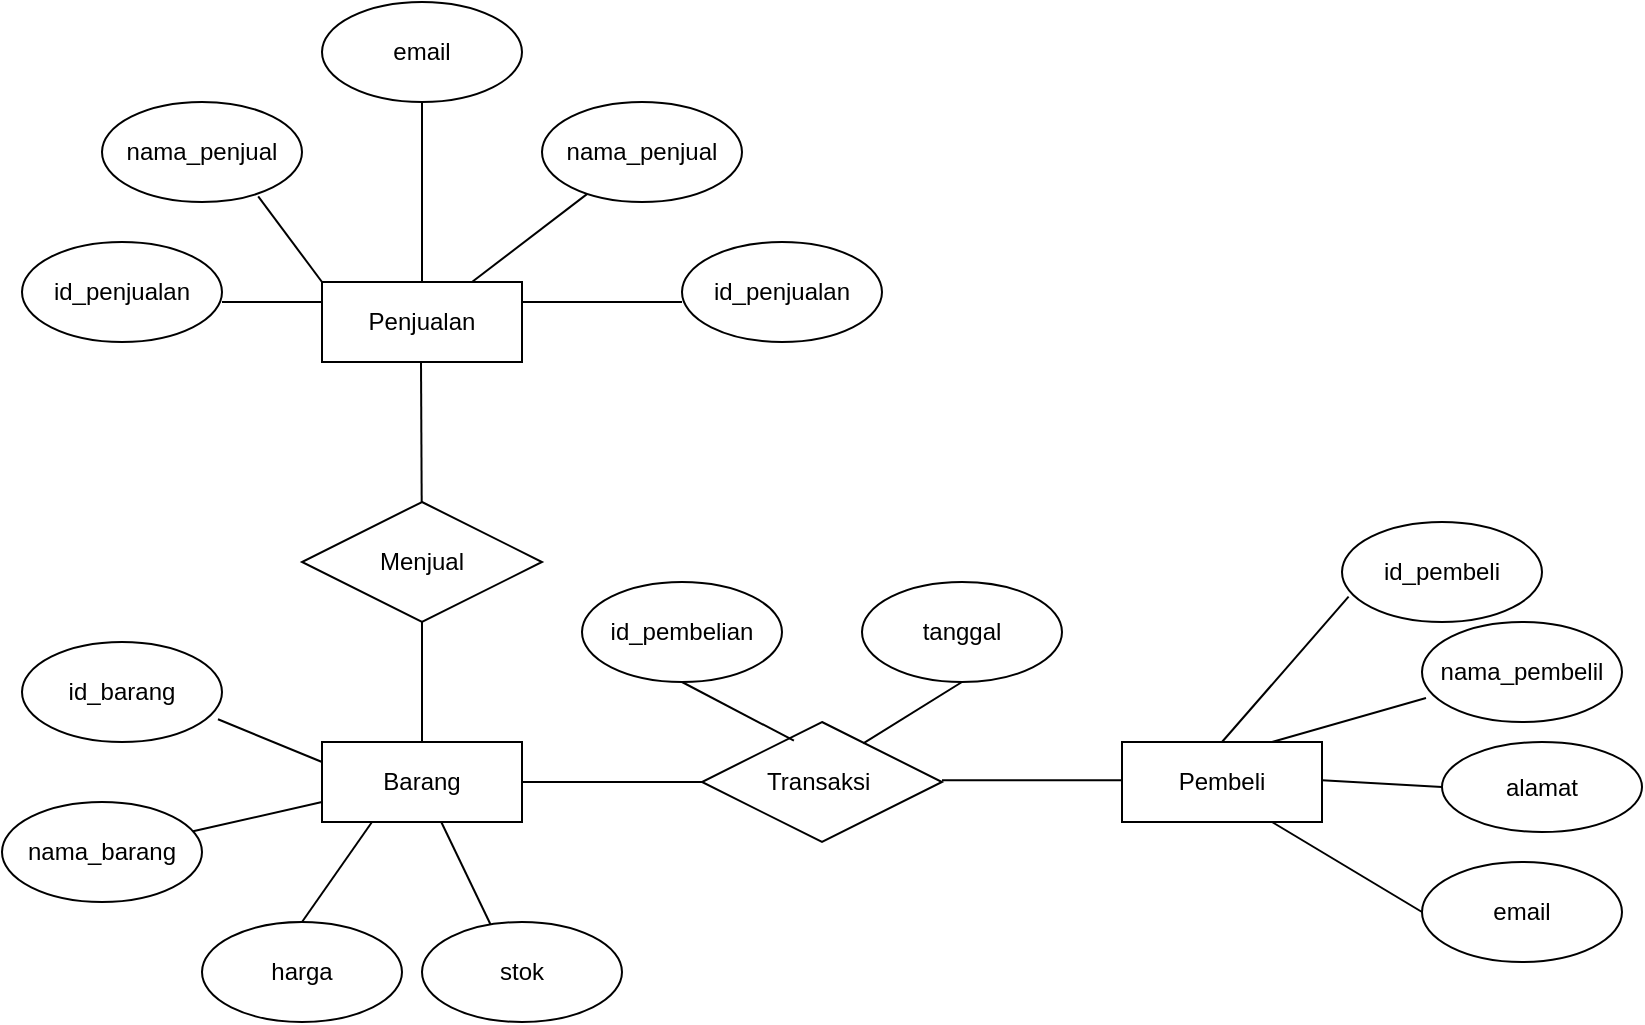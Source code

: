 <mxfile version="20.6.0" type="github">
  <diagram id="C4MIaizf-qjDwHlQ6Ev2" name="Halaman-1">
    <mxGraphModel dx="2187" dy="800" grid="1" gridSize="10" guides="1" tooltips="1" connect="1" arrows="1" fold="1" page="1" pageScale="1" pageWidth="1169" pageHeight="827" math="0" shadow="0">
      <root>
        <mxCell id="0" />
        <mxCell id="1" parent="0" />
        <mxCell id="rWf6ZJCEevyrpwsMUmKh-15" value="Penjualan" style="whiteSpace=wrap;html=1;align=center;" vertex="1" parent="1">
          <mxGeometry x="110" y="210" width="100" height="40" as="geometry" />
        </mxCell>
        <mxCell id="rWf6ZJCEevyrpwsMUmKh-16" value="" style="endArrow=none;html=1;rounded=0;entryX=0;entryY=0;entryDx=0;entryDy=0;exitX=0.781;exitY=0.944;exitDx=0;exitDy=0;exitPerimeter=0;" edge="1" parent="1" source="rWf6ZJCEevyrpwsMUmKh-18" target="rWf6ZJCEevyrpwsMUmKh-15">
          <mxGeometry relative="1" as="geometry">
            <mxPoint x="80" y="170" as="sourcePoint" />
            <mxPoint x="120" y="200" as="targetPoint" />
          </mxGeometry>
        </mxCell>
        <mxCell id="rWf6ZJCEevyrpwsMUmKh-17" value="id_penjualan" style="ellipse;whiteSpace=wrap;html=1;align=center;" vertex="1" parent="1">
          <mxGeometry x="-40" y="190" width="100" height="50" as="geometry" />
        </mxCell>
        <mxCell id="rWf6ZJCEevyrpwsMUmKh-18" value="nama_penjual" style="ellipse;whiteSpace=wrap;html=1;align=center;" vertex="1" parent="1">
          <mxGeometry y="120" width="100" height="50" as="geometry" />
        </mxCell>
        <mxCell id="rWf6ZJCEevyrpwsMUmKh-19" value="" style="endArrow=none;html=1;rounded=0;entryX=0;entryY=0.25;entryDx=0;entryDy=0;" edge="1" parent="1" target="rWf6ZJCEevyrpwsMUmKh-15">
          <mxGeometry relative="1" as="geometry">
            <mxPoint x="60" y="220" as="sourcePoint" />
            <mxPoint x="110" y="220" as="targetPoint" />
          </mxGeometry>
        </mxCell>
        <mxCell id="rWf6ZJCEevyrpwsMUmKh-20" value="" style="endArrow=none;html=1;rounded=0;" edge="1" parent="1" source="rWf6ZJCEevyrpwsMUmKh-21">
          <mxGeometry relative="1" as="geometry">
            <mxPoint x="158" y="120" as="sourcePoint" />
            <mxPoint x="160" y="210" as="targetPoint" />
          </mxGeometry>
        </mxCell>
        <mxCell id="rWf6ZJCEevyrpwsMUmKh-21" value="email" style="ellipse;whiteSpace=wrap;html=1;align=center;" vertex="1" parent="1">
          <mxGeometry x="110" y="70" width="100" height="50" as="geometry" />
        </mxCell>
        <mxCell id="rWf6ZJCEevyrpwsMUmKh-25" value="" style="endArrow=none;html=1;rounded=0;entryX=0.75;entryY=0;entryDx=0;entryDy=0;" edge="1" parent="1" source="rWf6ZJCEevyrpwsMUmKh-26" target="rWf6ZJCEevyrpwsMUmKh-15">
          <mxGeometry relative="1" as="geometry">
            <mxPoint x="260" y="160" as="sourcePoint" />
            <mxPoint x="170" y="220" as="targetPoint" />
          </mxGeometry>
        </mxCell>
        <mxCell id="rWf6ZJCEevyrpwsMUmKh-26" value="nama_penjual" style="ellipse;whiteSpace=wrap;html=1;align=center;" vertex="1" parent="1">
          <mxGeometry x="220" y="120" width="100" height="50" as="geometry" />
        </mxCell>
        <mxCell id="rWf6ZJCEevyrpwsMUmKh-28" value="" style="endArrow=none;html=1;rounded=0;entryX=1;entryY=0.25;entryDx=0;entryDy=0;" edge="1" parent="1" target="rWf6ZJCEevyrpwsMUmKh-15">
          <mxGeometry relative="1" as="geometry">
            <mxPoint x="290" y="220" as="sourcePoint" />
            <mxPoint x="240" y="220" as="targetPoint" />
            <Array as="points" />
          </mxGeometry>
        </mxCell>
        <mxCell id="rWf6ZJCEevyrpwsMUmKh-29" value="id_penjualan" style="ellipse;whiteSpace=wrap;html=1;align=center;" vertex="1" parent="1">
          <mxGeometry x="290" y="190" width="100" height="50" as="geometry" />
        </mxCell>
        <mxCell id="rWf6ZJCEevyrpwsMUmKh-31" value="" style="endArrow=none;html=1;rounded=0;" edge="1" parent="1" target="rWf6ZJCEevyrpwsMUmKh-32">
          <mxGeometry relative="1" as="geometry">
            <mxPoint x="159.5" y="250" as="sourcePoint" />
            <mxPoint x="160" y="320" as="targetPoint" />
          </mxGeometry>
        </mxCell>
        <mxCell id="rWf6ZJCEevyrpwsMUmKh-32" value="Menjual" style="shape=rhombus;perimeter=rhombusPerimeter;whiteSpace=wrap;html=1;align=center;" vertex="1" parent="1">
          <mxGeometry x="100" y="320" width="120" height="60" as="geometry" />
        </mxCell>
        <mxCell id="rWf6ZJCEevyrpwsMUmKh-34" value="Barang" style="whiteSpace=wrap;html=1;align=center;" vertex="1" parent="1">
          <mxGeometry x="110" y="440" width="100" height="40" as="geometry" />
        </mxCell>
        <mxCell id="rWf6ZJCEevyrpwsMUmKh-35" value="" style="endArrow=none;html=1;rounded=0;entryX=0.5;entryY=0;entryDx=0;entryDy=0;" edge="1" parent="1" target="rWf6ZJCEevyrpwsMUmKh-34">
          <mxGeometry relative="1" as="geometry">
            <mxPoint x="160" y="380" as="sourcePoint" />
            <mxPoint x="160" y="430" as="targetPoint" />
          </mxGeometry>
        </mxCell>
        <mxCell id="rWf6ZJCEevyrpwsMUmKh-45" value="" style="endArrow=none;html=1;rounded=0;entryX=0;entryY=0.25;entryDx=0;entryDy=0;exitX=0.98;exitY=0.773;exitDx=0;exitDy=0;exitPerimeter=0;" edge="1" parent="1" source="rWf6ZJCEevyrpwsMUmKh-46" target="rWf6ZJCEevyrpwsMUmKh-34">
          <mxGeometry relative="1" as="geometry">
            <mxPoint x="50" y="420" as="sourcePoint" />
            <mxPoint x="150" y="450" as="targetPoint" />
          </mxGeometry>
        </mxCell>
        <mxCell id="rWf6ZJCEevyrpwsMUmKh-46" value="id_barang" style="ellipse;whiteSpace=wrap;html=1;align=center;" vertex="1" parent="1">
          <mxGeometry x="-40" y="390" width="100" height="50" as="geometry" />
        </mxCell>
        <mxCell id="rWf6ZJCEevyrpwsMUmKh-47" value="nama_barang" style="ellipse;whiteSpace=wrap;html=1;align=center;" vertex="1" parent="1">
          <mxGeometry x="-50" y="470" width="100" height="50" as="geometry" />
        </mxCell>
        <mxCell id="rWf6ZJCEevyrpwsMUmKh-48" value="" style="endArrow=none;html=1;rounded=0;entryX=0;entryY=0.75;entryDx=0;entryDy=0;" edge="1" parent="1" source="rWf6ZJCEevyrpwsMUmKh-47" target="rWf6ZJCEevyrpwsMUmKh-34">
          <mxGeometry relative="1" as="geometry">
            <mxPoint x="68.0" y="438.65" as="sourcePoint" />
            <mxPoint x="120" y="460" as="targetPoint" />
          </mxGeometry>
        </mxCell>
        <mxCell id="rWf6ZJCEevyrpwsMUmKh-51" value="harga" style="ellipse;whiteSpace=wrap;html=1;align=center;" vertex="1" parent="1">
          <mxGeometry x="50" y="530" width="100" height="50" as="geometry" />
        </mxCell>
        <mxCell id="rWf6ZJCEevyrpwsMUmKh-52" value="" style="endArrow=none;html=1;rounded=0;entryX=0.25;entryY=1;entryDx=0;entryDy=0;exitX=0.5;exitY=0;exitDx=0;exitDy=0;" edge="1" parent="1" source="rWf6ZJCEevyrpwsMUmKh-51" target="rWf6ZJCEevyrpwsMUmKh-34">
          <mxGeometry relative="1" as="geometry">
            <mxPoint x="55.518" y="494.655" as="sourcePoint" />
            <mxPoint x="120" y="480" as="targetPoint" />
          </mxGeometry>
        </mxCell>
        <mxCell id="rWf6ZJCEevyrpwsMUmKh-53" value="" style="endArrow=none;html=1;rounded=0;exitX=0.353;exitY=0.067;exitDx=0;exitDy=0;exitPerimeter=0;" edge="1" parent="1" source="rWf6ZJCEevyrpwsMUmKh-54" target="rWf6ZJCEevyrpwsMUmKh-34">
          <mxGeometry relative="1" as="geometry">
            <mxPoint x="190" y="530" as="sourcePoint" />
            <mxPoint x="145" y="490" as="targetPoint" />
            <Array as="points" />
          </mxGeometry>
        </mxCell>
        <mxCell id="rWf6ZJCEevyrpwsMUmKh-54" value="stok" style="ellipse;whiteSpace=wrap;html=1;align=center;" vertex="1" parent="1">
          <mxGeometry x="160" y="530" width="100" height="50" as="geometry" />
        </mxCell>
        <mxCell id="rWf6ZJCEevyrpwsMUmKh-55" value="" style="endArrow=none;html=1;rounded=0;entryX=1;entryY=0.5;entryDx=0;entryDy=0;" edge="1" parent="1" target="rWf6ZJCEevyrpwsMUmKh-34">
          <mxGeometry relative="1" as="geometry">
            <mxPoint x="300" y="460" as="sourcePoint" />
            <mxPoint x="179.625" y="490" as="targetPoint" />
            <Array as="points" />
          </mxGeometry>
        </mxCell>
        <mxCell id="rWf6ZJCEevyrpwsMUmKh-56" value="Transaksi&amp;nbsp;" style="shape=rhombus;perimeter=rhombusPerimeter;whiteSpace=wrap;html=1;align=center;" vertex="1" parent="1">
          <mxGeometry x="300" y="430" width="120" height="60" as="geometry" />
        </mxCell>
        <mxCell id="rWf6ZJCEevyrpwsMUmKh-57" value="" style="endArrow=none;html=1;rounded=0;exitX=0.383;exitY=0.156;exitDx=0;exitDy=0;exitPerimeter=0;entryX=0.5;entryY=1;entryDx=0;entryDy=0;" edge="1" parent="1" source="rWf6ZJCEevyrpwsMUmKh-56" target="rWf6ZJCEevyrpwsMUmKh-58">
          <mxGeometry relative="1" as="geometry">
            <mxPoint x="340" y="430" as="sourcePoint" />
            <mxPoint x="310" y="400" as="targetPoint" />
            <Array as="points" />
          </mxGeometry>
        </mxCell>
        <mxCell id="rWf6ZJCEevyrpwsMUmKh-58" value="id_pembelian" style="ellipse;whiteSpace=wrap;html=1;align=center;" vertex="1" parent="1">
          <mxGeometry x="240" y="360" width="100" height="50" as="geometry" />
        </mxCell>
        <mxCell id="rWf6ZJCEevyrpwsMUmKh-59" value="" style="endArrow=none;html=1;rounded=0;exitX=0.672;exitY=0.178;exitDx=0;exitDy=0;exitPerimeter=0;entryX=0.5;entryY=1;entryDx=0;entryDy=0;" edge="1" parent="1" source="rWf6ZJCEevyrpwsMUmKh-56" target="rWf6ZJCEevyrpwsMUmKh-60">
          <mxGeometry relative="1" as="geometry">
            <mxPoint x="355.96" y="449.36" as="sourcePoint" />
            <mxPoint x="430" y="410" as="targetPoint" />
            <Array as="points" />
          </mxGeometry>
        </mxCell>
        <mxCell id="rWf6ZJCEevyrpwsMUmKh-60" value="tanggal" style="ellipse;whiteSpace=wrap;html=1;align=center;" vertex="1" parent="1">
          <mxGeometry x="380" y="360" width="100" height="50" as="geometry" />
        </mxCell>
        <mxCell id="rWf6ZJCEevyrpwsMUmKh-61" value="" style="endArrow=none;html=1;rounded=0;entryX=1;entryY=0.5;entryDx=0;entryDy=0;" edge="1" parent="1">
          <mxGeometry relative="1" as="geometry">
            <mxPoint x="510" y="459.17" as="sourcePoint" />
            <mxPoint x="420" y="459.17" as="targetPoint" />
            <Array as="points" />
          </mxGeometry>
        </mxCell>
        <mxCell id="rWf6ZJCEevyrpwsMUmKh-62" value="Pembeli" style="whiteSpace=wrap;html=1;align=center;" vertex="1" parent="1">
          <mxGeometry x="510" y="440" width="100" height="40" as="geometry" />
        </mxCell>
        <mxCell id="rWf6ZJCEevyrpwsMUmKh-63" value="" style="endArrow=none;html=1;rounded=0;entryX=1;entryY=0.5;entryDx=0;entryDy=0;exitX=0;exitY=0.5;exitDx=0;exitDy=0;" edge="1" parent="1" source="rWf6ZJCEevyrpwsMUmKh-64">
          <mxGeometry relative="1" as="geometry">
            <mxPoint x="680" y="459" as="sourcePoint" />
            <mxPoint x="610" y="459.17" as="targetPoint" />
            <Array as="points" />
          </mxGeometry>
        </mxCell>
        <mxCell id="rWf6ZJCEevyrpwsMUmKh-64" value="alamat" style="ellipse;whiteSpace=wrap;html=1;align=center;" vertex="1" parent="1">
          <mxGeometry x="670" y="440" width="100" height="45" as="geometry" />
        </mxCell>
        <mxCell id="rWf6ZJCEevyrpwsMUmKh-65" value="" style="endArrow=none;html=1;rounded=0;entryX=0.75;entryY=0;entryDx=0;entryDy=0;exitX=0.02;exitY=0.76;exitDx=0;exitDy=0;exitPerimeter=0;" edge="1" parent="1" source="rWf6ZJCEevyrpwsMUmKh-67" target="rWf6ZJCEevyrpwsMUmKh-62">
          <mxGeometry relative="1" as="geometry">
            <mxPoint x="660" y="410" as="sourcePoint" />
            <mxPoint x="620" y="469.17" as="targetPoint" />
            <Array as="points" />
          </mxGeometry>
        </mxCell>
        <mxCell id="rWf6ZJCEevyrpwsMUmKh-67" value="nama_pembelil" style="ellipse;whiteSpace=wrap;html=1;align=center;" vertex="1" parent="1">
          <mxGeometry x="660" y="380" width="100" height="50" as="geometry" />
        </mxCell>
        <mxCell id="rWf6ZJCEevyrpwsMUmKh-68" value="" style="endArrow=none;html=1;rounded=0;entryX=0.5;entryY=0;entryDx=0;entryDy=0;exitX=0.033;exitY=0.747;exitDx=0;exitDy=0;exitPerimeter=0;" edge="1" parent="1" source="rWf6ZJCEevyrpwsMUmKh-69" target="rWf6ZJCEevyrpwsMUmKh-62">
          <mxGeometry relative="1" as="geometry">
            <mxPoint x="620" y="380" as="sourcePoint" />
            <mxPoint x="595" y="450" as="targetPoint" />
            <Array as="points" />
          </mxGeometry>
        </mxCell>
        <mxCell id="rWf6ZJCEevyrpwsMUmKh-69" value="id_pembeli" style="ellipse;whiteSpace=wrap;html=1;align=center;" vertex="1" parent="1">
          <mxGeometry x="620" y="330" width="100" height="50" as="geometry" />
        </mxCell>
        <mxCell id="rWf6ZJCEevyrpwsMUmKh-71" value="" style="endArrow=none;html=1;rounded=0;entryX=0.75;entryY=1;entryDx=0;entryDy=0;exitX=0;exitY=0.5;exitDx=0;exitDy=0;" edge="1" parent="1" source="rWf6ZJCEevyrpwsMUmKh-72" target="rWf6ZJCEevyrpwsMUmKh-62">
          <mxGeometry relative="1" as="geometry">
            <mxPoint x="680" y="530" as="sourcePoint" />
            <mxPoint x="620" y="469.17" as="targetPoint" />
            <Array as="points" />
          </mxGeometry>
        </mxCell>
        <mxCell id="rWf6ZJCEevyrpwsMUmKh-72" value="email" style="ellipse;whiteSpace=wrap;html=1;align=center;" vertex="1" parent="1">
          <mxGeometry x="660" y="500" width="100" height="50" as="geometry" />
        </mxCell>
      </root>
    </mxGraphModel>
  </diagram>
</mxfile>
